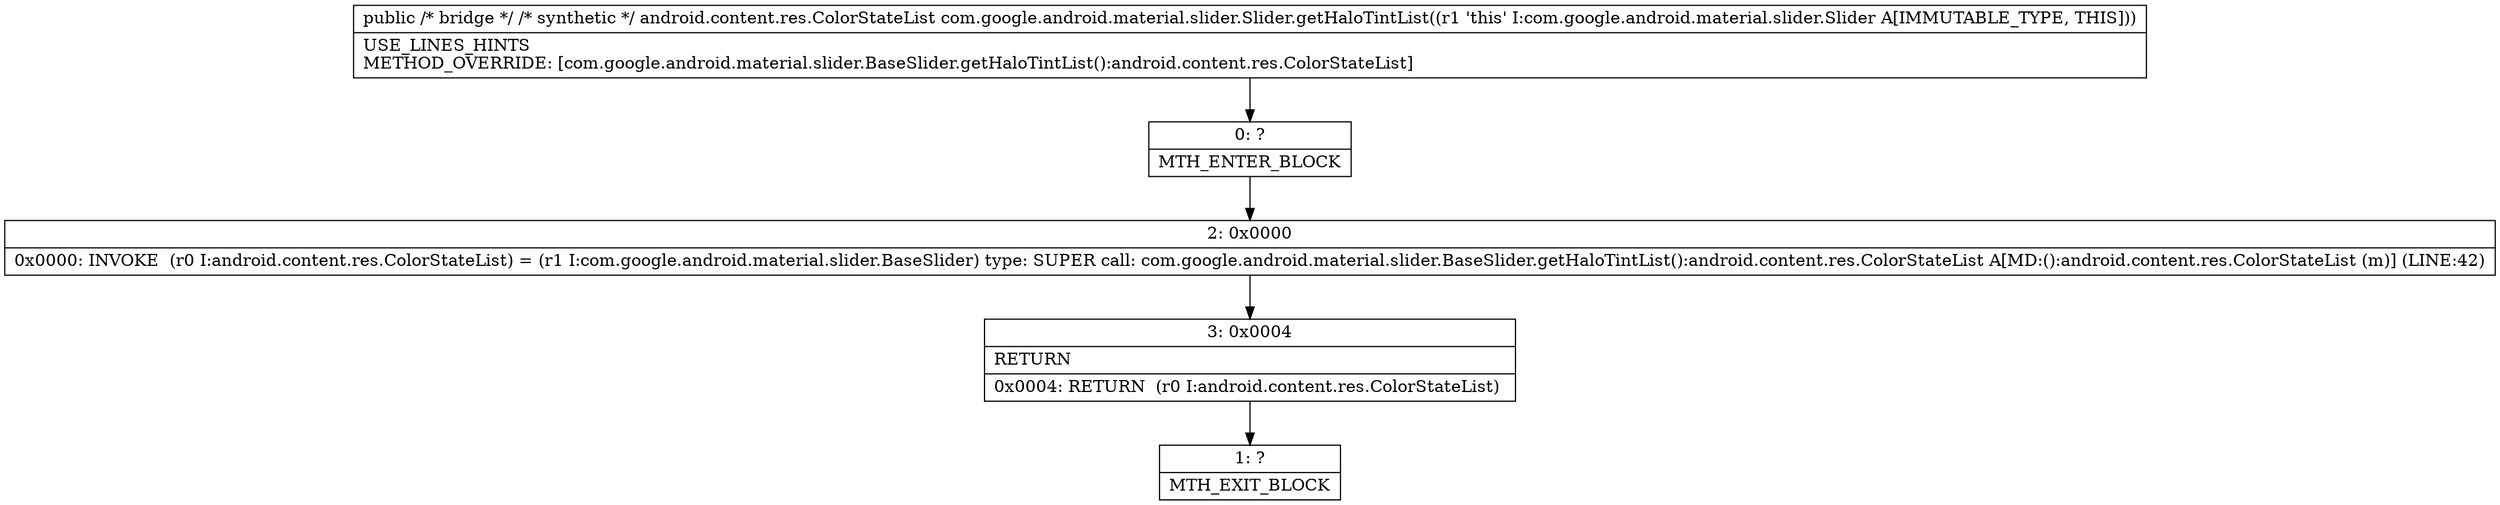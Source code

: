digraph "CFG forcom.google.android.material.slider.Slider.getHaloTintList()Landroid\/content\/res\/ColorStateList;" {
Node_0 [shape=record,label="{0\:\ ?|MTH_ENTER_BLOCK\l}"];
Node_2 [shape=record,label="{2\:\ 0x0000|0x0000: INVOKE  (r0 I:android.content.res.ColorStateList) = (r1 I:com.google.android.material.slider.BaseSlider) type: SUPER call: com.google.android.material.slider.BaseSlider.getHaloTintList():android.content.res.ColorStateList A[MD:():android.content.res.ColorStateList (m)] (LINE:42)\l}"];
Node_3 [shape=record,label="{3\:\ 0x0004|RETURN\l|0x0004: RETURN  (r0 I:android.content.res.ColorStateList) \l}"];
Node_1 [shape=record,label="{1\:\ ?|MTH_EXIT_BLOCK\l}"];
MethodNode[shape=record,label="{public \/* bridge *\/ \/* synthetic *\/ android.content.res.ColorStateList com.google.android.material.slider.Slider.getHaloTintList((r1 'this' I:com.google.android.material.slider.Slider A[IMMUTABLE_TYPE, THIS]))  | USE_LINES_HINTS\lMETHOD_OVERRIDE: [com.google.android.material.slider.BaseSlider.getHaloTintList():android.content.res.ColorStateList]\l}"];
MethodNode -> Node_0;Node_0 -> Node_2;
Node_2 -> Node_3;
Node_3 -> Node_1;
}

